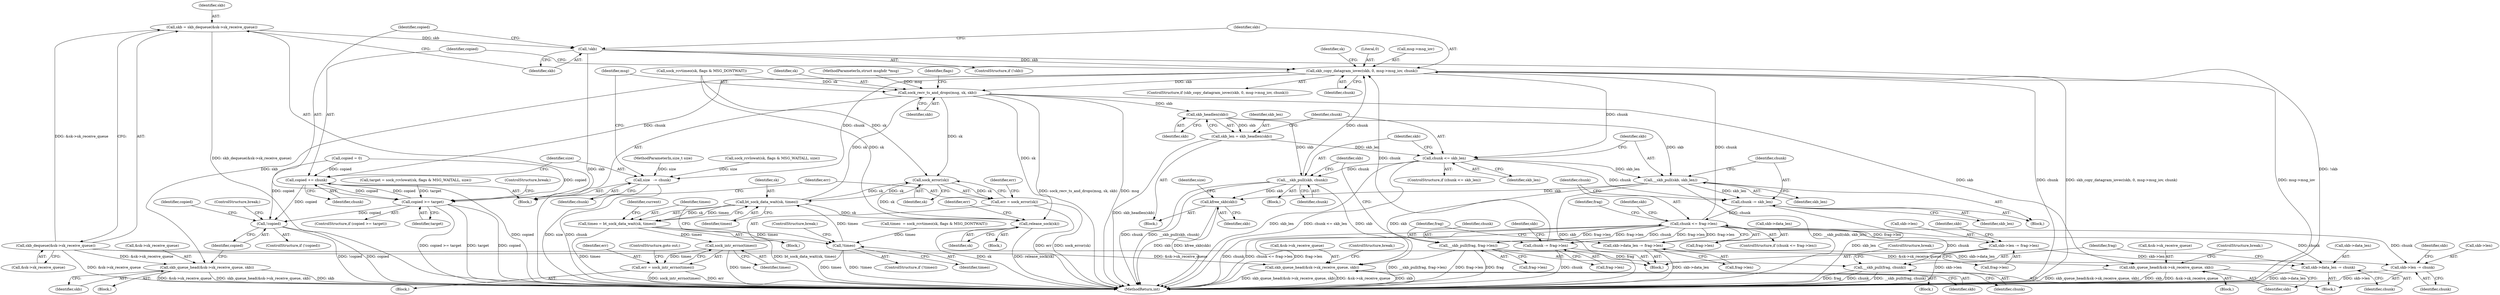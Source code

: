 digraph "0_linux_f3d3342602f8bcbf37d7c46641cb9bca7618eb1c_7@pointer" {
"1000158" [label="(Call,skb = skb_dequeue(&sk->sk_receive_queue))"];
"1000160" [label="(Call,skb_dequeue(&sk->sk_receive_queue))"];
"1000166" [label="(Call,!skb)"];
"1000212" [label="(Call,skb_copy_datagram_iovec(skb, 0, msg->msg_iov, chunk))"];
"1000220" [label="(Call,skb_queue_head(&sk->sk_receive_queue, skb))"];
"1000234" [label="(Call,copied += chunk)"];
"1000170" [label="(Call,copied >= target)"];
"1000227" [label="(Call,!copied)"];
"1000237" [label="(Call,size   -= chunk)"];
"1000240" [label="(Call,sock_recv_ts_and_drops(msg, sk, skb))"];
"1000176" [label="(Call,sock_error(sk))"];
"1000174" [label="(Call,err = sock_error(sk))"];
"1000198" [label="(Call,bt_sock_data_wait(sk, timeo))"];
"1000196" [label="(Call,timeo = bt_sock_data_wait(sk, timeo))"];
"1000193" [label="(Call,!timeo)"];
"1000207" [label="(Call,sock_intr_errno(timeo))"];
"1000205" [label="(Call,err = sock_intr_errno(timeo))"];
"1000349" [label="(Call,release_sock(sk))"];
"1000253" [label="(Call,skb_headlen(skb))"];
"1000251" [label="(Call,skb_len = skb_headlen(skb))"];
"1000256" [label="(Call,chunk <= skb_len)"];
"1000260" [label="(Call,__skb_pull(skb, chunk))"];
"1000329" [label="(Call,skb_queue_head(&sk->sk_receive_queue, skb))"];
"1000336" [label="(Call,kfree_skb(skb))"];
"1000266" [label="(Call,__skb_pull(skb, skb_len))"];
"1000269" [label="(Call,chunk -= skb_len)"];
"1000274" [label="(Call,chunk <= frag->len)"];
"1000280" [label="(Call,skb->len -= chunk)"];
"1000285" [label="(Call,skb->data_len -= chunk)"];
"1000290" [label="(Call,__skb_pull(frag, chunk))"];
"1000300" [label="(Call,chunk -= frag->len)"];
"1000305" [label="(Call,skb->len -= frag->len)"];
"1000312" [label="(Call,skb->data_len -= frag->len)"];
"1000319" [label="(Call,__skb_pull(frag, frag->len))"];
"1000340" [label="(Call,skb_queue_head(&sk->sk_receive_queue, skb))"];
"1000219" [label="(Block,)"];
"1000274" [label="(Call,chunk <= frag->len)"];
"1000249" [label="(Block,)"];
"1000161" [label="(Call,&sk->sk_receive_queue)"];
"1000257" [label="(Identifier,chunk)"];
"1000320" [label="(Identifier,frag)"];
"1000213" [label="(Identifier,skb)"];
"1000280" [label="(Call,skb->len -= chunk)"];
"1000176" [label="(Call,sock_error(sk))"];
"1000199" [label="(Identifier,sk)"];
"1000266" [label="(Call,__skb_pull(skb, skb_len))"];
"1000179" [label="(Identifier,err)"];
"1000297" [label="(Identifier,frag)"];
"1000107" [label="(MethodParameterIn,size_t size)"];
"1000192" [label="(ControlStructure,if (!timeo))"];
"1000291" [label="(Identifier,frag)"];
"1000165" [label="(ControlStructure,if (!skb))"];
"1000292" [label="(Identifier,chunk)"];
"1000275" [label="(Identifier,chunk)"];
"1000281" [label="(Call,skb->len)"];
"1000254" [label="(Identifier,skb)"];
"1000345" [label="(Identifier,skb)"];
"1000196" [label="(Call,timeo = bt_sock_data_wait(sk, timeo))"];
"1000239" [label="(Identifier,chunk)"];
"1000230" [label="(Identifier,copied)"];
"1000282" [label="(Identifier,skb)"];
"1000312" [label="(Call,skb->data_len -= frag->len)"];
"1000270" [label="(Identifier,chunk)"];
"1000172" [label="(Identifier,target)"];
"1000349" [label="(Call,release_sock(sk))"];
"1000147" [label="(Call,timeo  = sock_rcvtimeo(sk, flags & MSG_DONTWAIT))"];
"1000212" [label="(Call,skb_copy_datagram_iovec(skb, 0, msg->msg_iov, chunk))"];
"1000228" [label="(Identifier,copied)"];
"1000306" [label="(Call,skb->len)"];
"1000293" [label="(ControlStructure,break;)"];
"1000166" [label="(Call,!skb)"];
"1000300" [label="(Call,chunk -= frag->len)"];
"1000340" [label="(Call,skb_queue_head(&sk->sk_receive_queue, skb))"];
"1000261" [label="(Identifier,skb)"];
"1000243" [label="(Identifier,skb)"];
"1000177" [label="(Identifier,sk)"];
"1000328" [label="(Block,)"];
"1000286" [label="(Call,skb->data_len)"];
"1000211" [label="(ControlStructure,if (skb_copy_datagram_iovec(skb, 0, msg->msg_iov, chunk)))"];
"1000203" [label="(Identifier,current)"];
"1000170" [label="(Call,copied >= target)"];
"1000339" [label="(Block,)"];
"1000236" [label="(Identifier,chunk)"];
"1000309" [label="(Call,frag->len)"];
"1000299" [label="(Block,)"];
"1000167" [label="(Identifier,skb)"];
"1000329" [label="(Call,skb_queue_head(&sk->sk_receive_queue, skb))"];
"1000205" [label="(Call,err = sock_intr_errno(timeo))"];
"1000290" [label="(Call,__skb_pull(frag, chunk))"];
"1000174" [label="(Call,err = sock_error(sk))"];
"1000149" [label="(Call,sock_rcvtimeo(sk, flags & MSG_DONTWAIT))"];
"1000260" [label="(Call,__skb_pull(skb, chunk))"];
"1000350" [label="(Identifier,sk)"];
"1000307" [label="(Identifier,skb)"];
"1000141" [label="(Call,sock_rcvlowat(sk, flags & MSG_WAITALL, size))"];
"1000346" [label="(ControlStructure,break;)"];
"1000233" [label="(ControlStructure,break;)"];
"1000284" [label="(Identifier,chunk)"];
"1000313" [label="(Call,skb->data_len)"];
"1000287" [label="(Identifier,skb)"];
"1000259" [label="(Block,)"];
"1000221" [label="(Call,&sk->sk_receive_queue)"];
"1000139" [label="(Call,target = sock_rcvlowat(sk, flags & MSG_WAITALL, size))"];
"1000207" [label="(Call,sock_intr_errno(timeo))"];
"1000235" [label="(Identifier,copied)"];
"1000237" [label="(Call,size   -= chunk)"];
"1000267" [label="(Identifier,skb)"];
"1000251" [label="(Call,skb_len = skb_headlen(skb))"];
"1000160" [label="(Call,skb_dequeue(&sk->sk_receive_queue))"];
"1000240" [label="(Call,sock_recv_ts_and_drops(msg, sk, skb))"];
"1000268" [label="(Identifier,skb_len)"];
"1000352" [label="(MethodReturn,int)"];
"1000158" [label="(Call,skb = skb_dequeue(&sk->sk_receive_queue))"];
"1000302" [label="(Call,frag->len)"];
"1000225" [label="(Identifier,skb)"];
"1000215" [label="(Call,msg->msg_iov)"];
"1000279" [label="(Block,)"];
"1000122" [label="(Call,copied = 0)"];
"1000169" [label="(ControlStructure,if (copied >= target))"];
"1000247" [label="(Identifier,flags)"];
"1000256" [label="(Call,chunk <= skb_len)"];
"1000209" [label="(ControlStructure,goto out;)"];
"1000109" [label="(Block,)"];
"1000168" [label="(Block,)"];
"1000200" [label="(Identifier,timeo)"];
"1000314" [label="(Identifier,skb)"];
"1000264" [label="(Block,)"];
"1000330" [label="(Call,&sk->sk_receive_queue)"];
"1000159" [label="(Identifier,skb)"];
"1000206" [label="(Identifier,err)"];
"1000195" [label="(ControlStructure,break;)"];
"1000220" [label="(Call,skb_queue_head(&sk->sk_receive_queue, skb))"];
"1000218" [label="(Identifier,chunk)"];
"1000223" [label="(Identifier,sk)"];
"1000253" [label="(Call,skb_headlen(skb))"];
"1000351" [label="(Identifier,err)"];
"1000234" [label="(Call,copied += chunk)"];
"1000198" [label="(Call,bt_sock_data_wait(sk, timeo))"];
"1000197" [label="(Identifier,timeo)"];
"1000269" [label="(Call,chunk -= skb_len)"];
"1000273" [label="(ControlStructure,if (chunk <= frag->len))"];
"1000326" [label="(Identifier,skb)"];
"1000175" [label="(Identifier,err)"];
"1000155" [label="(Block,)"];
"1000194" [label="(Identifier,timeo)"];
"1000271" [label="(Identifier,skb_len)"];
"1000204" [label="(Block,)"];
"1000214" [label="(Literal,0)"];
"1000334" [label="(Identifier,skb)"];
"1000242" [label="(Identifier,sk)"];
"1000262" [label="(Identifier,chunk)"];
"1000258" [label="(Identifier,skb_len)"];
"1000305" [label="(Call,skb->len -= frag->len)"];
"1000289" [label="(Identifier,chunk)"];
"1000341" [label="(Call,&sk->sk_receive_queue)"];
"1000173" [label="(ControlStructure,break;)"];
"1000241" [label="(Identifier,msg)"];
"1000301" [label="(Identifier,chunk)"];
"1000208" [label="(Identifier,timeo)"];
"1000238" [label="(Identifier,size)"];
"1000227" [label="(Call,!copied)"];
"1000335" [label="(ControlStructure,break;)"];
"1000337" [label="(Identifier,skb)"];
"1000347" [label="(Identifier,size)"];
"1000193" [label="(Call,!timeo)"];
"1000285" [label="(Call,skb->data_len -= chunk)"];
"1000316" [label="(Call,frag->len)"];
"1000319" [label="(Call,__skb_pull(frag, frag->len))"];
"1000252" [label="(Identifier,skb_len)"];
"1000321" [label="(Call,frag->len)"];
"1000336" [label="(Call,kfree_skb(skb))"];
"1000106" [label="(MethodParameterIn,struct msghdr *msg)"];
"1000276" [label="(Call,frag->len)"];
"1000226" [label="(ControlStructure,if (!copied))"];
"1000171" [label="(Identifier,copied)"];
"1000255" [label="(ControlStructure,if (chunk <= skb_len))"];
"1000158" -> "1000155"  [label="AST: "];
"1000158" -> "1000160"  [label="CFG: "];
"1000159" -> "1000158"  [label="AST: "];
"1000160" -> "1000158"  [label="AST: "];
"1000167" -> "1000158"  [label="CFG: "];
"1000158" -> "1000352"  [label="DDG: skb_dequeue(&sk->sk_receive_queue)"];
"1000160" -> "1000158"  [label="DDG: &sk->sk_receive_queue"];
"1000158" -> "1000166"  [label="DDG: skb"];
"1000160" -> "1000161"  [label="CFG: "];
"1000161" -> "1000160"  [label="AST: "];
"1000160" -> "1000352"  [label="DDG: &sk->sk_receive_queue"];
"1000160" -> "1000220"  [label="DDG: &sk->sk_receive_queue"];
"1000160" -> "1000329"  [label="DDG: &sk->sk_receive_queue"];
"1000160" -> "1000340"  [label="DDG: &sk->sk_receive_queue"];
"1000166" -> "1000165"  [label="AST: "];
"1000166" -> "1000167"  [label="CFG: "];
"1000167" -> "1000166"  [label="AST: "];
"1000171" -> "1000166"  [label="CFG: "];
"1000213" -> "1000166"  [label="CFG: "];
"1000166" -> "1000352"  [label="DDG: !skb"];
"1000166" -> "1000352"  [label="DDG: skb"];
"1000166" -> "1000212"  [label="DDG: skb"];
"1000212" -> "1000211"  [label="AST: "];
"1000212" -> "1000218"  [label="CFG: "];
"1000213" -> "1000212"  [label="AST: "];
"1000214" -> "1000212"  [label="AST: "];
"1000215" -> "1000212"  [label="AST: "];
"1000218" -> "1000212"  [label="AST: "];
"1000223" -> "1000212"  [label="CFG: "];
"1000235" -> "1000212"  [label="CFG: "];
"1000212" -> "1000352"  [label="DDG: chunk"];
"1000212" -> "1000352"  [label="DDG: skb_copy_datagram_iovec(skb, 0, msg->msg_iov, chunk)"];
"1000212" -> "1000352"  [label="DDG: msg->msg_iov"];
"1000274" -> "1000212"  [label="DDG: chunk"];
"1000300" -> "1000212"  [label="DDG: chunk"];
"1000260" -> "1000212"  [label="DDG: chunk"];
"1000212" -> "1000220"  [label="DDG: skb"];
"1000212" -> "1000234"  [label="DDG: chunk"];
"1000212" -> "1000237"  [label="DDG: chunk"];
"1000212" -> "1000240"  [label="DDG: skb"];
"1000212" -> "1000256"  [label="DDG: chunk"];
"1000220" -> "1000219"  [label="AST: "];
"1000220" -> "1000225"  [label="CFG: "];
"1000221" -> "1000220"  [label="AST: "];
"1000225" -> "1000220"  [label="AST: "];
"1000228" -> "1000220"  [label="CFG: "];
"1000220" -> "1000352"  [label="DDG: skb"];
"1000220" -> "1000352"  [label="DDG: &sk->sk_receive_queue"];
"1000220" -> "1000352"  [label="DDG: skb_queue_head(&sk->sk_receive_queue, skb)"];
"1000234" -> "1000155"  [label="AST: "];
"1000234" -> "1000236"  [label="CFG: "];
"1000235" -> "1000234"  [label="AST: "];
"1000236" -> "1000234"  [label="AST: "];
"1000238" -> "1000234"  [label="CFG: "];
"1000234" -> "1000352"  [label="DDG: copied"];
"1000234" -> "1000170"  [label="DDG: copied"];
"1000234" -> "1000227"  [label="DDG: copied"];
"1000122" -> "1000234"  [label="DDG: copied"];
"1000170" -> "1000234"  [label="DDG: copied"];
"1000170" -> "1000169"  [label="AST: "];
"1000170" -> "1000172"  [label="CFG: "];
"1000171" -> "1000170"  [label="AST: "];
"1000172" -> "1000170"  [label="AST: "];
"1000173" -> "1000170"  [label="CFG: "];
"1000175" -> "1000170"  [label="CFG: "];
"1000170" -> "1000352"  [label="DDG: target"];
"1000170" -> "1000352"  [label="DDG: copied"];
"1000170" -> "1000352"  [label="DDG: copied >= target"];
"1000122" -> "1000170"  [label="DDG: copied"];
"1000139" -> "1000170"  [label="DDG: target"];
"1000170" -> "1000227"  [label="DDG: copied"];
"1000227" -> "1000226"  [label="AST: "];
"1000227" -> "1000228"  [label="CFG: "];
"1000228" -> "1000227"  [label="AST: "];
"1000230" -> "1000227"  [label="CFG: "];
"1000233" -> "1000227"  [label="CFG: "];
"1000227" -> "1000352"  [label="DDG: !copied"];
"1000227" -> "1000352"  [label="DDG: copied"];
"1000122" -> "1000227"  [label="DDG: copied"];
"1000237" -> "1000155"  [label="AST: "];
"1000237" -> "1000239"  [label="CFG: "];
"1000238" -> "1000237"  [label="AST: "];
"1000239" -> "1000237"  [label="AST: "];
"1000241" -> "1000237"  [label="CFG: "];
"1000237" -> "1000352"  [label="DDG: chunk"];
"1000237" -> "1000352"  [label="DDG: size"];
"1000141" -> "1000237"  [label="DDG: size"];
"1000107" -> "1000237"  [label="DDG: size"];
"1000240" -> "1000155"  [label="AST: "];
"1000240" -> "1000243"  [label="CFG: "];
"1000241" -> "1000240"  [label="AST: "];
"1000242" -> "1000240"  [label="AST: "];
"1000243" -> "1000240"  [label="AST: "];
"1000247" -> "1000240"  [label="CFG: "];
"1000240" -> "1000352"  [label="DDG: sock_recv_ts_and_drops(msg, sk, skb)"];
"1000240" -> "1000352"  [label="DDG: msg"];
"1000240" -> "1000176"  [label="DDG: sk"];
"1000106" -> "1000240"  [label="DDG: msg"];
"1000198" -> "1000240"  [label="DDG: sk"];
"1000149" -> "1000240"  [label="DDG: sk"];
"1000240" -> "1000253"  [label="DDG: skb"];
"1000240" -> "1000340"  [label="DDG: skb"];
"1000240" -> "1000349"  [label="DDG: sk"];
"1000176" -> "1000174"  [label="AST: "];
"1000176" -> "1000177"  [label="CFG: "];
"1000177" -> "1000176"  [label="AST: "];
"1000174" -> "1000176"  [label="CFG: "];
"1000176" -> "1000174"  [label="DDG: sk"];
"1000198" -> "1000176"  [label="DDG: sk"];
"1000149" -> "1000176"  [label="DDG: sk"];
"1000176" -> "1000198"  [label="DDG: sk"];
"1000176" -> "1000349"  [label="DDG: sk"];
"1000174" -> "1000168"  [label="AST: "];
"1000175" -> "1000174"  [label="AST: "];
"1000179" -> "1000174"  [label="CFG: "];
"1000174" -> "1000352"  [label="DDG: sock_error(sk)"];
"1000174" -> "1000352"  [label="DDG: err"];
"1000198" -> "1000196"  [label="AST: "];
"1000198" -> "1000200"  [label="CFG: "];
"1000199" -> "1000198"  [label="AST: "];
"1000200" -> "1000198"  [label="AST: "];
"1000196" -> "1000198"  [label="CFG: "];
"1000198" -> "1000196"  [label="DDG: sk"];
"1000198" -> "1000196"  [label="DDG: timeo"];
"1000193" -> "1000198"  [label="DDG: timeo"];
"1000198" -> "1000349"  [label="DDG: sk"];
"1000196" -> "1000168"  [label="AST: "];
"1000197" -> "1000196"  [label="AST: "];
"1000203" -> "1000196"  [label="CFG: "];
"1000196" -> "1000352"  [label="DDG: timeo"];
"1000196" -> "1000352"  [label="DDG: bt_sock_data_wait(sk, timeo)"];
"1000196" -> "1000193"  [label="DDG: timeo"];
"1000196" -> "1000207"  [label="DDG: timeo"];
"1000193" -> "1000192"  [label="AST: "];
"1000193" -> "1000194"  [label="CFG: "];
"1000194" -> "1000193"  [label="AST: "];
"1000195" -> "1000193"  [label="CFG: "];
"1000197" -> "1000193"  [label="CFG: "];
"1000193" -> "1000352"  [label="DDG: timeo"];
"1000193" -> "1000352"  [label="DDG: !timeo"];
"1000147" -> "1000193"  [label="DDG: timeo"];
"1000207" -> "1000205"  [label="AST: "];
"1000207" -> "1000208"  [label="CFG: "];
"1000208" -> "1000207"  [label="AST: "];
"1000205" -> "1000207"  [label="CFG: "];
"1000207" -> "1000352"  [label="DDG: timeo"];
"1000207" -> "1000205"  [label="DDG: timeo"];
"1000205" -> "1000204"  [label="AST: "];
"1000206" -> "1000205"  [label="AST: "];
"1000209" -> "1000205"  [label="CFG: "];
"1000205" -> "1000352"  [label="DDG: err"];
"1000205" -> "1000352"  [label="DDG: sock_intr_errno(timeo)"];
"1000349" -> "1000109"  [label="AST: "];
"1000349" -> "1000350"  [label="CFG: "];
"1000350" -> "1000349"  [label="AST: "];
"1000351" -> "1000349"  [label="CFG: "];
"1000349" -> "1000352"  [label="DDG: release_sock(sk)"];
"1000349" -> "1000352"  [label="DDG: sk"];
"1000149" -> "1000349"  [label="DDG: sk"];
"1000253" -> "1000251"  [label="AST: "];
"1000253" -> "1000254"  [label="CFG: "];
"1000254" -> "1000253"  [label="AST: "];
"1000251" -> "1000253"  [label="CFG: "];
"1000253" -> "1000251"  [label="DDG: skb"];
"1000253" -> "1000260"  [label="DDG: skb"];
"1000253" -> "1000266"  [label="DDG: skb"];
"1000251" -> "1000249"  [label="AST: "];
"1000252" -> "1000251"  [label="AST: "];
"1000257" -> "1000251"  [label="CFG: "];
"1000251" -> "1000352"  [label="DDG: skb_headlen(skb)"];
"1000251" -> "1000256"  [label="DDG: skb_len"];
"1000256" -> "1000255"  [label="AST: "];
"1000256" -> "1000258"  [label="CFG: "];
"1000257" -> "1000256"  [label="AST: "];
"1000258" -> "1000256"  [label="AST: "];
"1000261" -> "1000256"  [label="CFG: "];
"1000267" -> "1000256"  [label="CFG: "];
"1000256" -> "1000352"  [label="DDG: skb_len"];
"1000256" -> "1000352"  [label="DDG: chunk <= skb_len"];
"1000256" -> "1000260"  [label="DDG: chunk"];
"1000256" -> "1000266"  [label="DDG: skb_len"];
"1000256" -> "1000269"  [label="DDG: chunk"];
"1000260" -> "1000259"  [label="AST: "];
"1000260" -> "1000262"  [label="CFG: "];
"1000261" -> "1000260"  [label="AST: "];
"1000262" -> "1000260"  [label="AST: "];
"1000326" -> "1000260"  [label="CFG: "];
"1000260" -> "1000352"  [label="DDG: __skb_pull(skb, chunk)"];
"1000260" -> "1000352"  [label="DDG: chunk"];
"1000260" -> "1000329"  [label="DDG: skb"];
"1000260" -> "1000336"  [label="DDG: skb"];
"1000329" -> "1000328"  [label="AST: "];
"1000329" -> "1000334"  [label="CFG: "];
"1000330" -> "1000329"  [label="AST: "];
"1000334" -> "1000329"  [label="AST: "];
"1000335" -> "1000329"  [label="CFG: "];
"1000329" -> "1000352"  [label="DDG: skb"];
"1000329" -> "1000352"  [label="DDG: skb_queue_head(&sk->sk_receive_queue, skb)"];
"1000329" -> "1000352"  [label="DDG: &sk->sk_receive_queue"];
"1000266" -> "1000329"  [label="DDG: skb"];
"1000336" -> "1000249"  [label="AST: "];
"1000336" -> "1000337"  [label="CFG: "];
"1000337" -> "1000336"  [label="AST: "];
"1000347" -> "1000336"  [label="CFG: "];
"1000336" -> "1000352"  [label="DDG: kfree_skb(skb)"];
"1000336" -> "1000352"  [label="DDG: skb"];
"1000266" -> "1000336"  [label="DDG: skb"];
"1000266" -> "1000264"  [label="AST: "];
"1000266" -> "1000268"  [label="CFG: "];
"1000267" -> "1000266"  [label="AST: "];
"1000268" -> "1000266"  [label="AST: "];
"1000270" -> "1000266"  [label="CFG: "];
"1000266" -> "1000352"  [label="DDG: skb"];
"1000266" -> "1000352"  [label="DDG: __skb_pull(skb, skb_len)"];
"1000266" -> "1000269"  [label="DDG: skb_len"];
"1000269" -> "1000264"  [label="AST: "];
"1000269" -> "1000271"  [label="CFG: "];
"1000270" -> "1000269"  [label="AST: "];
"1000271" -> "1000269"  [label="AST: "];
"1000275" -> "1000269"  [label="CFG: "];
"1000269" -> "1000352"  [label="DDG: skb_len"];
"1000269" -> "1000274"  [label="DDG: chunk"];
"1000274" -> "1000273"  [label="AST: "];
"1000274" -> "1000276"  [label="CFG: "];
"1000275" -> "1000274"  [label="AST: "];
"1000276" -> "1000274"  [label="AST: "];
"1000282" -> "1000274"  [label="CFG: "];
"1000297" -> "1000274"  [label="CFG: "];
"1000274" -> "1000352"  [label="DDG: chunk"];
"1000274" -> "1000352"  [label="DDG: chunk <= frag->len"];
"1000274" -> "1000352"  [label="DDG: frag->len"];
"1000319" -> "1000274"  [label="DDG: frag->len"];
"1000274" -> "1000280"  [label="DDG: chunk"];
"1000274" -> "1000285"  [label="DDG: chunk"];
"1000274" -> "1000290"  [label="DDG: chunk"];
"1000274" -> "1000300"  [label="DDG: frag->len"];
"1000274" -> "1000300"  [label="DDG: chunk"];
"1000274" -> "1000305"  [label="DDG: frag->len"];
"1000274" -> "1000312"  [label="DDG: frag->len"];
"1000274" -> "1000319"  [label="DDG: frag->len"];
"1000280" -> "1000279"  [label="AST: "];
"1000280" -> "1000284"  [label="CFG: "];
"1000281" -> "1000280"  [label="AST: "];
"1000284" -> "1000280"  [label="AST: "];
"1000287" -> "1000280"  [label="CFG: "];
"1000280" -> "1000352"  [label="DDG: skb->len"];
"1000305" -> "1000280"  [label="DDG: skb->len"];
"1000285" -> "1000279"  [label="AST: "];
"1000285" -> "1000289"  [label="CFG: "];
"1000286" -> "1000285"  [label="AST: "];
"1000289" -> "1000285"  [label="AST: "];
"1000291" -> "1000285"  [label="CFG: "];
"1000285" -> "1000352"  [label="DDG: skb->data_len"];
"1000312" -> "1000285"  [label="DDG: skb->data_len"];
"1000290" -> "1000279"  [label="AST: "];
"1000290" -> "1000292"  [label="CFG: "];
"1000291" -> "1000290"  [label="AST: "];
"1000292" -> "1000290"  [label="AST: "];
"1000293" -> "1000290"  [label="CFG: "];
"1000290" -> "1000352"  [label="DDG: frag"];
"1000290" -> "1000352"  [label="DDG: chunk"];
"1000290" -> "1000352"  [label="DDG: __skb_pull(frag, chunk)"];
"1000319" -> "1000290"  [label="DDG: frag"];
"1000300" -> "1000299"  [label="AST: "];
"1000300" -> "1000302"  [label="CFG: "];
"1000301" -> "1000300"  [label="AST: "];
"1000302" -> "1000300"  [label="AST: "];
"1000307" -> "1000300"  [label="CFG: "];
"1000300" -> "1000352"  [label="DDG: chunk"];
"1000305" -> "1000299"  [label="AST: "];
"1000305" -> "1000309"  [label="CFG: "];
"1000306" -> "1000305"  [label="AST: "];
"1000309" -> "1000305"  [label="AST: "];
"1000314" -> "1000305"  [label="CFG: "];
"1000305" -> "1000352"  [label="DDG: skb->len"];
"1000312" -> "1000299"  [label="AST: "];
"1000312" -> "1000316"  [label="CFG: "];
"1000313" -> "1000312"  [label="AST: "];
"1000316" -> "1000312"  [label="AST: "];
"1000320" -> "1000312"  [label="CFG: "];
"1000312" -> "1000352"  [label="DDG: skb->data_len"];
"1000319" -> "1000299"  [label="AST: "];
"1000319" -> "1000321"  [label="CFG: "];
"1000320" -> "1000319"  [label="AST: "];
"1000321" -> "1000319"  [label="AST: "];
"1000326" -> "1000319"  [label="CFG: "];
"1000319" -> "1000352"  [label="DDG: __skb_pull(frag, frag->len)"];
"1000319" -> "1000352"  [label="DDG: frag->len"];
"1000319" -> "1000352"  [label="DDG: frag"];
"1000340" -> "1000339"  [label="AST: "];
"1000340" -> "1000345"  [label="CFG: "];
"1000341" -> "1000340"  [label="AST: "];
"1000345" -> "1000340"  [label="AST: "];
"1000346" -> "1000340"  [label="CFG: "];
"1000340" -> "1000352"  [label="DDG: skb_queue_head(&sk->sk_receive_queue, skb)"];
"1000340" -> "1000352"  [label="DDG: skb"];
"1000340" -> "1000352"  [label="DDG: &sk->sk_receive_queue"];
}

